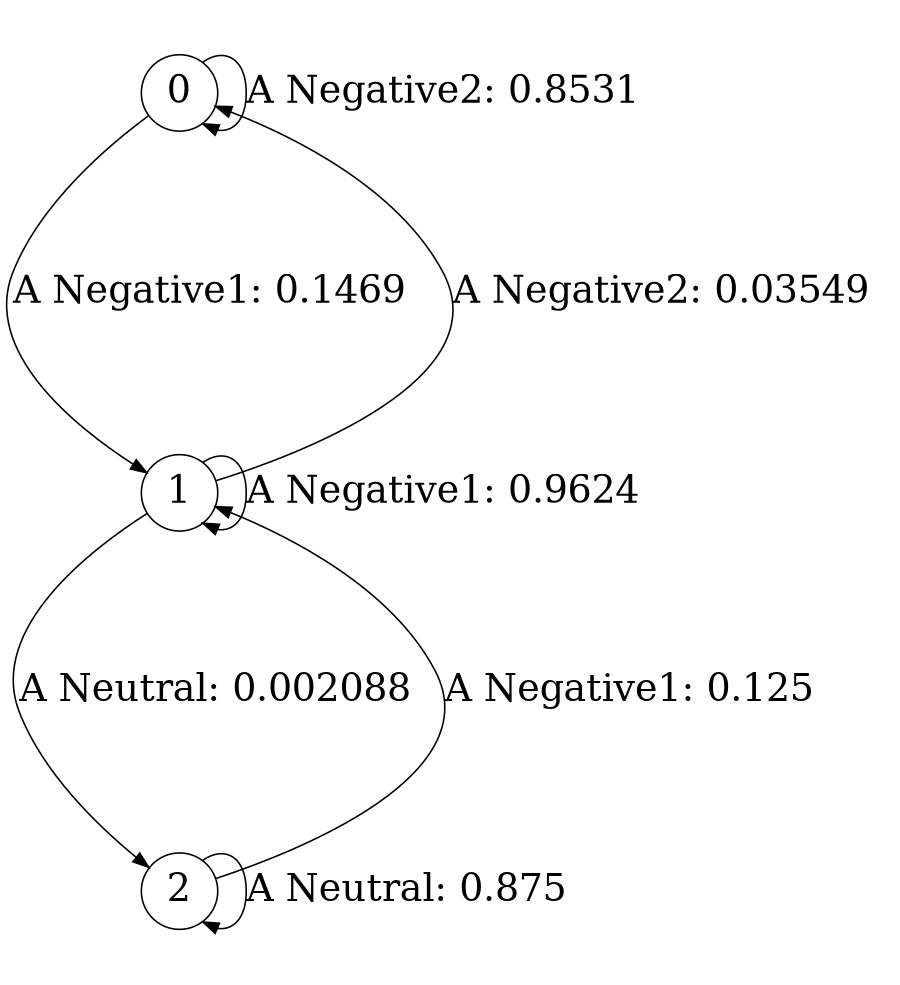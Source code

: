 digraph r41_cssr {
size = "6,8.5";
ratio = "fill";
node [shape = circle];
node [fontsize = 24];
edge [fontsize = 24];
0 -> 0 [label = "A Negative2: 0.8531   "];
0 -> 1 [label = "A Negative1: 0.1469   "];
1 -> 0 [label = "A Negative2: 0.03549  "];
1 -> 1 [label = "A Negative1: 0.9624   "];
1 -> 2 [label = "A Neutral: 0.002088  "];
2 -> 1 [label = "A Negative1: 0.125    "];
2 -> 2 [label = "A Neutral: 0.875    "];
} 